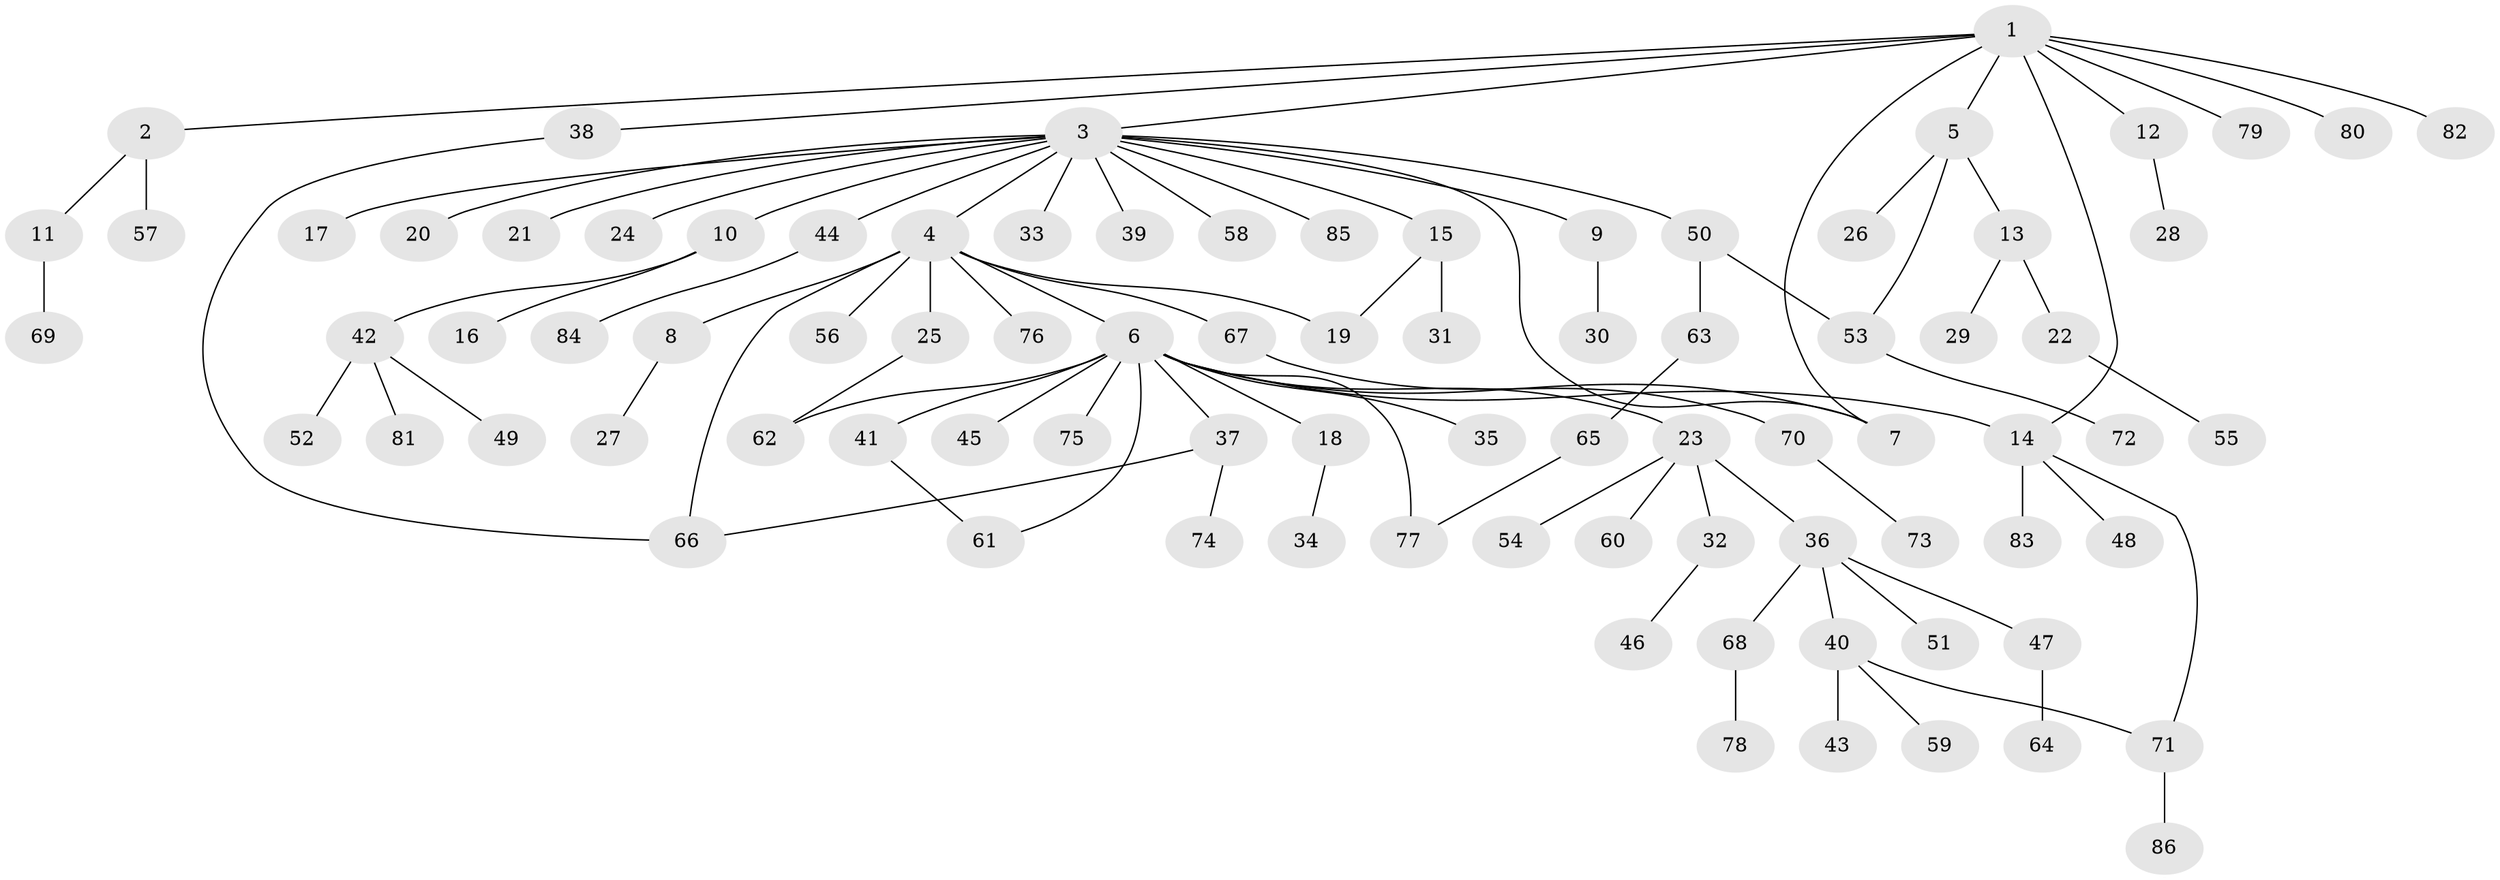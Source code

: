// coarse degree distribution, {6: 0.04, 1: 0.88, 15: 0.04, 5: 0.04}
// Generated by graph-tools (version 1.1) at 2025/50/03/04/25 21:50:22]
// undirected, 86 vertices, 96 edges
graph export_dot {
graph [start="1"]
  node [color=gray90,style=filled];
  1;
  2;
  3;
  4;
  5;
  6;
  7;
  8;
  9;
  10;
  11;
  12;
  13;
  14;
  15;
  16;
  17;
  18;
  19;
  20;
  21;
  22;
  23;
  24;
  25;
  26;
  27;
  28;
  29;
  30;
  31;
  32;
  33;
  34;
  35;
  36;
  37;
  38;
  39;
  40;
  41;
  42;
  43;
  44;
  45;
  46;
  47;
  48;
  49;
  50;
  51;
  52;
  53;
  54;
  55;
  56;
  57;
  58;
  59;
  60;
  61;
  62;
  63;
  64;
  65;
  66;
  67;
  68;
  69;
  70;
  71;
  72;
  73;
  74;
  75;
  76;
  77;
  78;
  79;
  80;
  81;
  82;
  83;
  84;
  85;
  86;
  1 -- 2;
  1 -- 3;
  1 -- 5;
  1 -- 7;
  1 -- 12;
  1 -- 14;
  1 -- 38;
  1 -- 79;
  1 -- 80;
  1 -- 82;
  2 -- 11;
  2 -- 57;
  3 -- 4;
  3 -- 7;
  3 -- 9;
  3 -- 10;
  3 -- 15;
  3 -- 17;
  3 -- 20;
  3 -- 21;
  3 -- 24;
  3 -- 33;
  3 -- 39;
  3 -- 44;
  3 -- 50;
  3 -- 58;
  3 -- 85;
  4 -- 6;
  4 -- 8;
  4 -- 19;
  4 -- 25;
  4 -- 56;
  4 -- 66;
  4 -- 67;
  4 -- 76;
  5 -- 13;
  5 -- 26;
  5 -- 53;
  6 -- 7;
  6 -- 14;
  6 -- 18;
  6 -- 23;
  6 -- 35;
  6 -- 37;
  6 -- 41;
  6 -- 45;
  6 -- 61;
  6 -- 62;
  6 -- 75;
  6 -- 77;
  8 -- 27;
  9 -- 30;
  10 -- 16;
  10 -- 42;
  11 -- 69;
  12 -- 28;
  13 -- 22;
  13 -- 29;
  14 -- 48;
  14 -- 71;
  14 -- 83;
  15 -- 19;
  15 -- 31;
  18 -- 34;
  22 -- 55;
  23 -- 32;
  23 -- 36;
  23 -- 54;
  23 -- 60;
  25 -- 62;
  32 -- 46;
  36 -- 40;
  36 -- 47;
  36 -- 51;
  36 -- 68;
  37 -- 66;
  37 -- 74;
  38 -- 66;
  40 -- 43;
  40 -- 59;
  40 -- 71;
  41 -- 61;
  42 -- 49;
  42 -- 52;
  42 -- 81;
  44 -- 84;
  47 -- 64;
  50 -- 53;
  50 -- 63;
  53 -- 72;
  63 -- 65;
  65 -- 77;
  67 -- 70;
  68 -- 78;
  70 -- 73;
  71 -- 86;
}
